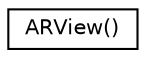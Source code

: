 digraph "Graphical Class Hierarchy"
{
  edge [fontname="Helvetica",fontsize="10",labelfontname="Helvetica",labelfontsize="10"];
  node [fontname="Helvetica",fontsize="10",shape=record];
  rankdir="LR";
  Node1 [label="ARView()",height=0.2,width=0.4,color="black", fillcolor="white", style="filled",URL="$category_a_r_view_07_08.html"];
}
